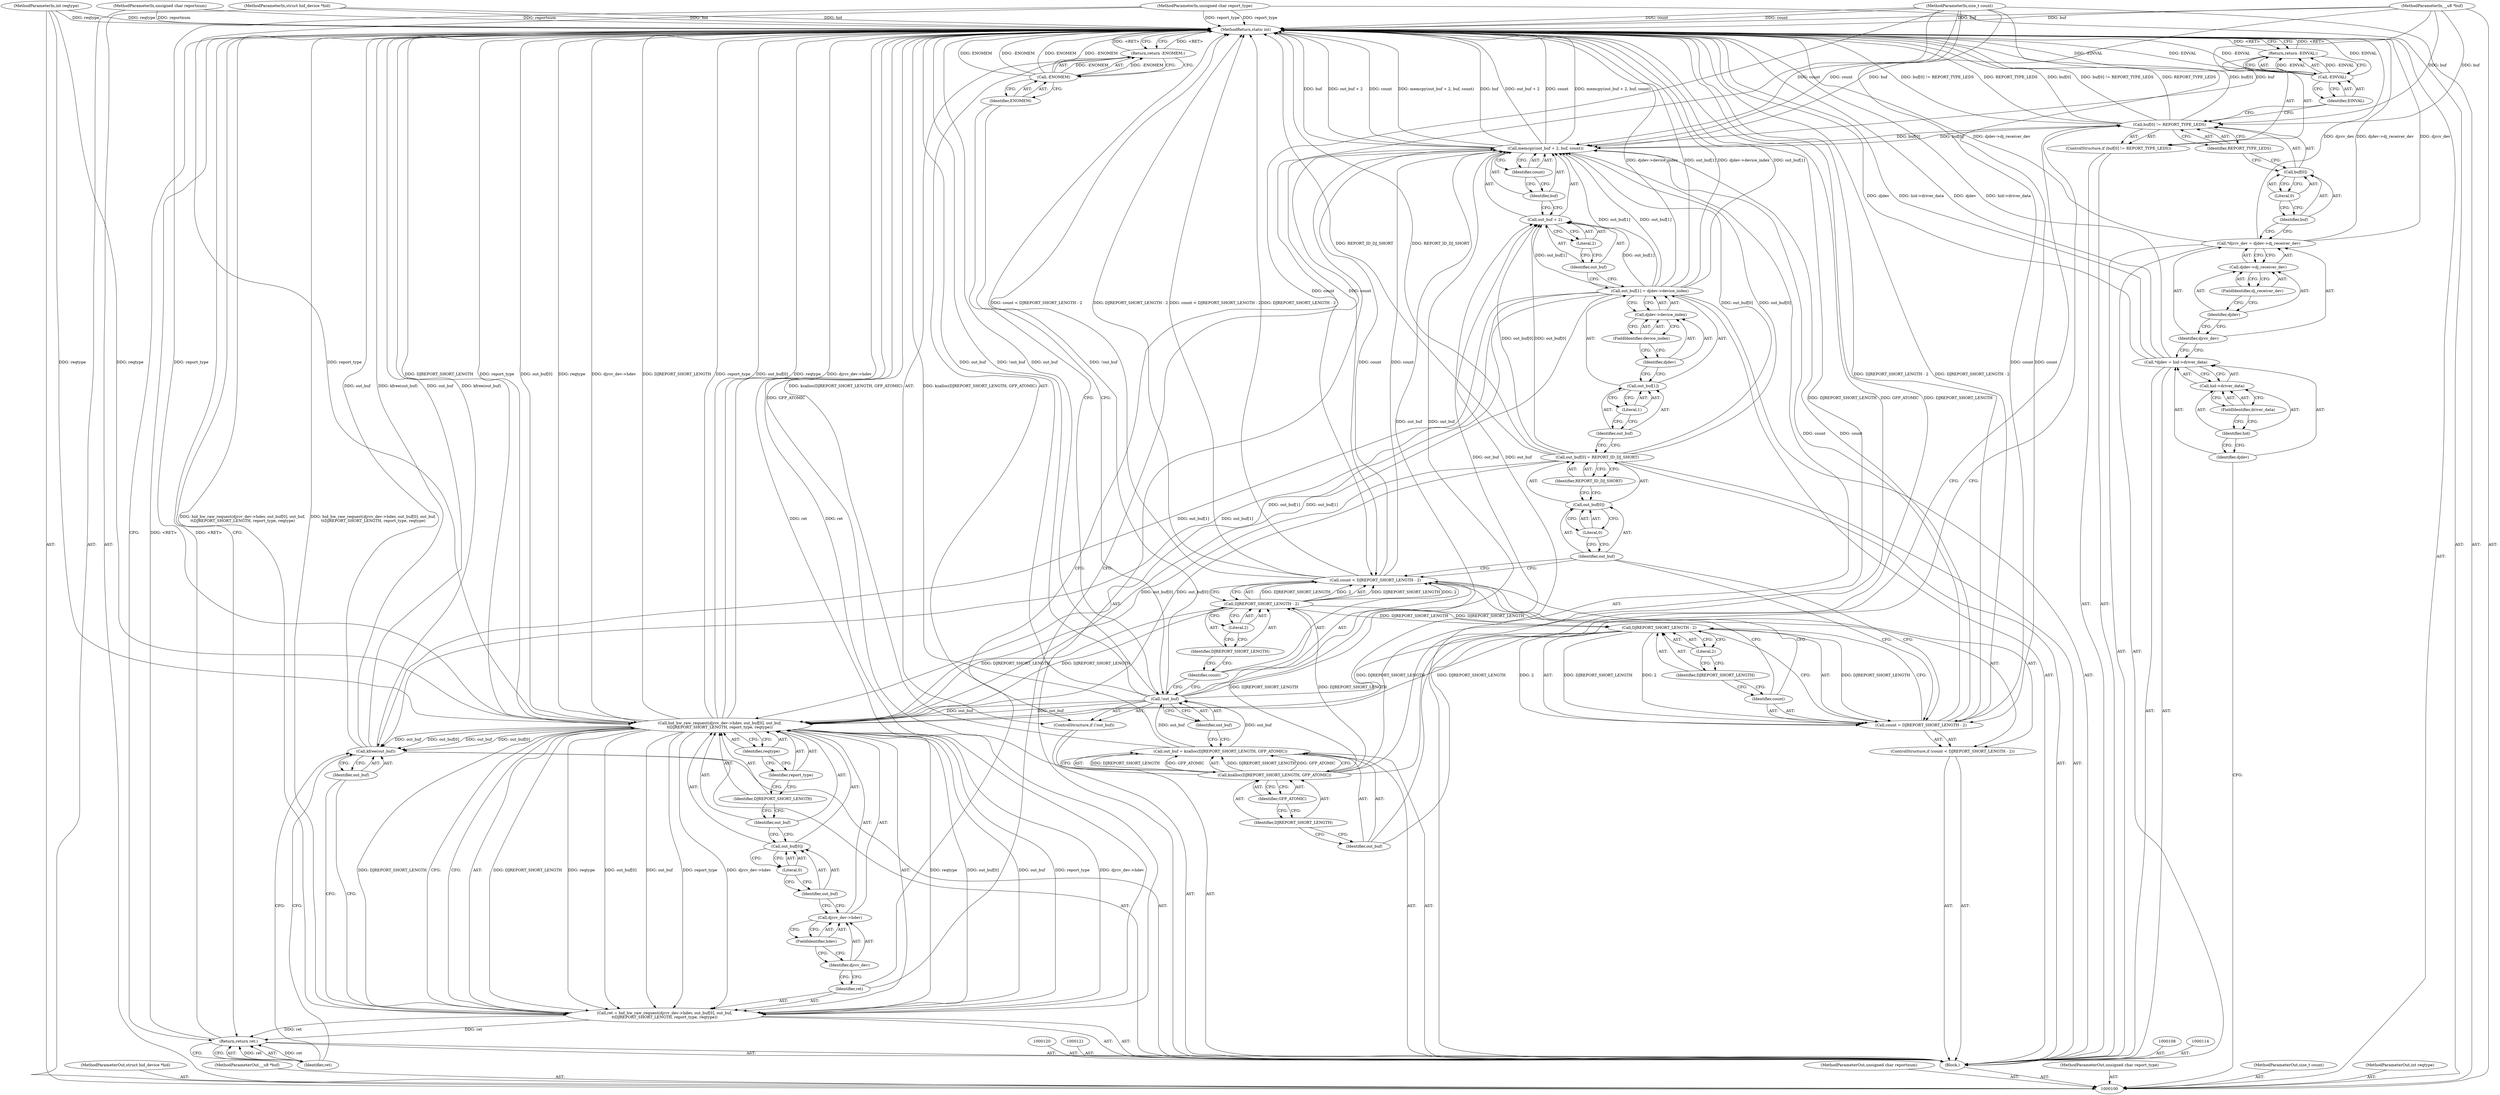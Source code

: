 digraph "1_linux_51217e69697fba92a06e07e16f55c9a52d8e8945" {
"1000188" [label="(MethodReturn,static int)"];
"1000101" [label="(MethodParameterIn,struct hid_device *hid)"];
"1000268" [label="(MethodParameterOut,struct hid_device *hid)"];
"1000122" [label="(ControlStructure,if (buf[0] != REPORT_TYPE_LEDS))"];
"1000127" [label="(Identifier,REPORT_TYPE_LEDS)"];
"1000123" [label="(Call,buf[0] != REPORT_TYPE_LEDS)"];
"1000124" [label="(Call,buf[0])"];
"1000125" [label="(Identifier,buf)"];
"1000126" [label="(Literal,0)"];
"1000130" [label="(Identifier,EINVAL)"];
"1000128" [label="(Return,return -EINVAL;)"];
"1000129" [label="(Call,-EINVAL)"];
"1000131" [label="(Call,out_buf = kzalloc(DJREPORT_SHORT_LENGTH, GFP_ATOMIC))"];
"1000132" [label="(Identifier,out_buf)"];
"1000133" [label="(Call,kzalloc(DJREPORT_SHORT_LENGTH, GFP_ATOMIC))"];
"1000134" [label="(Identifier,DJREPORT_SHORT_LENGTH)"];
"1000135" [label="(Identifier,GFP_ATOMIC)"];
"1000136" [label="(ControlStructure,if (!out_buf))"];
"1000137" [label="(Call,!out_buf)"];
"1000138" [label="(Identifier,out_buf)"];
"1000140" [label="(Call,-ENOMEM)"];
"1000141" [label="(Identifier,ENOMEM)"];
"1000139" [label="(Return,return -ENOMEM;)"];
"1000142" [label="(ControlStructure,if (count < DJREPORT_SHORT_LENGTH - 2))"];
"1000145" [label="(Call,DJREPORT_SHORT_LENGTH - 2)"];
"1000146" [label="(Identifier,DJREPORT_SHORT_LENGTH)"];
"1000147" [label="(Literal,2)"];
"1000143" [label="(Call,count < DJREPORT_SHORT_LENGTH - 2)"];
"1000144" [label="(Identifier,count)"];
"1000150" [label="(Call,DJREPORT_SHORT_LENGTH - 2)"];
"1000151" [label="(Identifier,DJREPORT_SHORT_LENGTH)"];
"1000148" [label="(Call,count = DJREPORT_SHORT_LENGTH - 2)"];
"1000149" [label="(Identifier,count)"];
"1000152" [label="(Literal,2)"];
"1000103" [label="(MethodParameterIn,__u8 *buf)"];
"1000270" [label="(MethodParameterOut,__u8 *buf)"];
"1000102" [label="(MethodParameterIn,unsigned char reportnum)"];
"1000269" [label="(MethodParameterOut,unsigned char reportnum)"];
"1000156" [label="(Literal,0)"];
"1000157" [label="(Identifier,REPORT_ID_DJ_SHORT)"];
"1000153" [label="(Call,out_buf[0] = REPORT_ID_DJ_SHORT)"];
"1000154" [label="(Call,out_buf[0])"];
"1000155" [label="(Identifier,out_buf)"];
"1000158" [label="(Call,out_buf[1] = djdev->device_index)"];
"1000159" [label="(Call,out_buf[1])"];
"1000160" [label="(Identifier,out_buf)"];
"1000162" [label="(Call,djdev->device_index)"];
"1000163" [label="(Identifier,djdev)"];
"1000164" [label="(FieldIdentifier,device_index)"];
"1000161" [label="(Literal,1)"];
"1000165" [label="(Call,memcpy(out_buf + 2, buf, count))"];
"1000168" [label="(Literal,2)"];
"1000169" [label="(Identifier,buf)"];
"1000170" [label="(Identifier,count)"];
"1000166" [label="(Call,out_buf + 2)"];
"1000167" [label="(Identifier,out_buf)"];
"1000171" [label="(Call,ret = hid_hw_raw_request(djrcv_dev->hdev, out_buf[0], out_buf,\n\t\tDJREPORT_SHORT_LENGTH, report_type, reqtype))"];
"1000172" [label="(Identifier,ret)"];
"1000174" [label="(Call,djrcv_dev->hdev)"];
"1000175" [label="(Identifier,djrcv_dev)"];
"1000176" [label="(FieldIdentifier,hdev)"];
"1000177" [label="(Call,out_buf[0])"];
"1000178" [label="(Identifier,out_buf)"];
"1000179" [label="(Literal,0)"];
"1000180" [label="(Identifier,out_buf)"];
"1000173" [label="(Call,hid_hw_raw_request(djrcv_dev->hdev, out_buf[0], out_buf,\n\t\tDJREPORT_SHORT_LENGTH, report_type, reqtype))"];
"1000181" [label="(Identifier,DJREPORT_SHORT_LENGTH)"];
"1000182" [label="(Identifier,report_type)"];
"1000183" [label="(Identifier,reqtype)"];
"1000184" [label="(Call,kfree(out_buf))"];
"1000185" [label="(Identifier,out_buf)"];
"1000186" [label="(Return,return ret;)"];
"1000187" [label="(Identifier,ret)"];
"1000105" [label="(MethodParameterIn,unsigned char report_type)"];
"1000272" [label="(MethodParameterOut,unsigned char report_type)"];
"1000104" [label="(MethodParameterIn,size_t count)"];
"1000271" [label="(MethodParameterOut,size_t count)"];
"1000106" [label="(MethodParameterIn,int reqtype)"];
"1000273" [label="(MethodParameterOut,int reqtype)"];
"1000107" [label="(Block,)"];
"1000109" [label="(Call,*djdev = hid->driver_data)"];
"1000110" [label="(Identifier,djdev)"];
"1000111" [label="(Call,hid->driver_data)"];
"1000112" [label="(Identifier,hid)"];
"1000113" [label="(FieldIdentifier,driver_data)"];
"1000115" [label="(Call,*djrcv_dev = djdev->dj_receiver_dev)"];
"1000116" [label="(Identifier,djrcv_dev)"];
"1000117" [label="(Call,djdev->dj_receiver_dev)"];
"1000118" [label="(Identifier,djdev)"];
"1000119" [label="(FieldIdentifier,dj_receiver_dev)"];
"1000188" -> "1000100"  [label="AST: "];
"1000188" -> "1000128"  [label="CFG: "];
"1000188" -> "1000139"  [label="CFG: "];
"1000188" -> "1000186"  [label="CFG: "];
"1000129" -> "1000188"  [label="DDG: EINVAL"];
"1000129" -> "1000188"  [label="DDG: -EINVAL"];
"1000171" -> "1000188"  [label="DDG: ret"];
"1000171" -> "1000188"  [label="DDG: hid_hw_raw_request(djrcv_dev->hdev, out_buf[0], out_buf,\n\t\tDJREPORT_SHORT_LENGTH, report_type, reqtype)"];
"1000184" -> "1000188"  [label="DDG: out_buf"];
"1000184" -> "1000188"  [label="DDG: kfree(out_buf)"];
"1000165" -> "1000188"  [label="DDG: buf"];
"1000165" -> "1000188"  [label="DDG: out_buf + 2"];
"1000165" -> "1000188"  [label="DDG: count"];
"1000165" -> "1000188"  [label="DDG: memcpy(out_buf + 2, buf, count)"];
"1000153" -> "1000188"  [label="DDG: REPORT_ID_DJ_SHORT"];
"1000104" -> "1000188"  [label="DDG: count"];
"1000105" -> "1000188"  [label="DDG: report_type"];
"1000173" -> "1000188"  [label="DDG: DJREPORT_SHORT_LENGTH"];
"1000173" -> "1000188"  [label="DDG: report_type"];
"1000173" -> "1000188"  [label="DDG: out_buf[0]"];
"1000173" -> "1000188"  [label="DDG: reqtype"];
"1000173" -> "1000188"  [label="DDG: djrcv_dev->hdev"];
"1000137" -> "1000188"  [label="DDG: out_buf"];
"1000137" -> "1000188"  [label="DDG: !out_buf"];
"1000158" -> "1000188"  [label="DDG: djdev->device_index"];
"1000158" -> "1000188"  [label="DDG: out_buf[1]"];
"1000115" -> "1000188"  [label="DDG: djdev->dj_receiver_dev"];
"1000115" -> "1000188"  [label="DDG: djrcv_dev"];
"1000123" -> "1000188"  [label="DDG: buf[0] != REPORT_TYPE_LEDS"];
"1000123" -> "1000188"  [label="DDG: REPORT_TYPE_LEDS"];
"1000123" -> "1000188"  [label="DDG: buf[0]"];
"1000140" -> "1000188"  [label="DDG: ENOMEM"];
"1000140" -> "1000188"  [label="DDG: -ENOMEM"];
"1000133" -> "1000188"  [label="DDG: DJREPORT_SHORT_LENGTH"];
"1000133" -> "1000188"  [label="DDG: GFP_ATOMIC"];
"1000103" -> "1000188"  [label="DDG: buf"];
"1000131" -> "1000188"  [label="DDG: kzalloc(DJREPORT_SHORT_LENGTH, GFP_ATOMIC)"];
"1000102" -> "1000188"  [label="DDG: reportnum"];
"1000101" -> "1000188"  [label="DDG: hid"];
"1000109" -> "1000188"  [label="DDG: djdev"];
"1000109" -> "1000188"  [label="DDG: hid->driver_data"];
"1000143" -> "1000188"  [label="DDG: count < DJREPORT_SHORT_LENGTH - 2"];
"1000143" -> "1000188"  [label="DDG: DJREPORT_SHORT_LENGTH - 2"];
"1000148" -> "1000188"  [label="DDG: DJREPORT_SHORT_LENGTH - 2"];
"1000106" -> "1000188"  [label="DDG: reqtype"];
"1000139" -> "1000188"  [label="DDG: <RET>"];
"1000186" -> "1000188"  [label="DDG: <RET>"];
"1000128" -> "1000188"  [label="DDG: <RET>"];
"1000101" -> "1000100"  [label="AST: "];
"1000101" -> "1000188"  [label="DDG: hid"];
"1000268" -> "1000100"  [label="AST: "];
"1000122" -> "1000107"  [label="AST: "];
"1000123" -> "1000122"  [label="AST: "];
"1000128" -> "1000122"  [label="AST: "];
"1000127" -> "1000123"  [label="AST: "];
"1000127" -> "1000124"  [label="CFG: "];
"1000123" -> "1000127"  [label="CFG: "];
"1000123" -> "1000122"  [label="AST: "];
"1000123" -> "1000127"  [label="CFG: "];
"1000124" -> "1000123"  [label="AST: "];
"1000127" -> "1000123"  [label="AST: "];
"1000130" -> "1000123"  [label="CFG: "];
"1000132" -> "1000123"  [label="CFG: "];
"1000123" -> "1000188"  [label="DDG: buf[0] != REPORT_TYPE_LEDS"];
"1000123" -> "1000188"  [label="DDG: REPORT_TYPE_LEDS"];
"1000123" -> "1000188"  [label="DDG: buf[0]"];
"1000103" -> "1000123"  [label="DDG: buf"];
"1000123" -> "1000165"  [label="DDG: buf[0]"];
"1000124" -> "1000123"  [label="AST: "];
"1000124" -> "1000126"  [label="CFG: "];
"1000125" -> "1000124"  [label="AST: "];
"1000126" -> "1000124"  [label="AST: "];
"1000127" -> "1000124"  [label="CFG: "];
"1000125" -> "1000124"  [label="AST: "];
"1000125" -> "1000115"  [label="CFG: "];
"1000126" -> "1000125"  [label="CFG: "];
"1000126" -> "1000124"  [label="AST: "];
"1000126" -> "1000125"  [label="CFG: "];
"1000124" -> "1000126"  [label="CFG: "];
"1000130" -> "1000129"  [label="AST: "];
"1000130" -> "1000123"  [label="CFG: "];
"1000129" -> "1000130"  [label="CFG: "];
"1000128" -> "1000122"  [label="AST: "];
"1000128" -> "1000129"  [label="CFG: "];
"1000129" -> "1000128"  [label="AST: "];
"1000188" -> "1000128"  [label="CFG: "];
"1000128" -> "1000188"  [label="DDG: <RET>"];
"1000129" -> "1000128"  [label="DDG: -EINVAL"];
"1000129" -> "1000128"  [label="AST: "];
"1000129" -> "1000130"  [label="CFG: "];
"1000130" -> "1000129"  [label="AST: "];
"1000128" -> "1000129"  [label="CFG: "];
"1000129" -> "1000188"  [label="DDG: EINVAL"];
"1000129" -> "1000188"  [label="DDG: -EINVAL"];
"1000129" -> "1000128"  [label="DDG: -EINVAL"];
"1000131" -> "1000107"  [label="AST: "];
"1000131" -> "1000133"  [label="CFG: "];
"1000132" -> "1000131"  [label="AST: "];
"1000133" -> "1000131"  [label="AST: "];
"1000138" -> "1000131"  [label="CFG: "];
"1000131" -> "1000188"  [label="DDG: kzalloc(DJREPORT_SHORT_LENGTH, GFP_ATOMIC)"];
"1000133" -> "1000131"  [label="DDG: DJREPORT_SHORT_LENGTH"];
"1000133" -> "1000131"  [label="DDG: GFP_ATOMIC"];
"1000131" -> "1000137"  [label="DDG: out_buf"];
"1000132" -> "1000131"  [label="AST: "];
"1000132" -> "1000123"  [label="CFG: "];
"1000134" -> "1000132"  [label="CFG: "];
"1000133" -> "1000131"  [label="AST: "];
"1000133" -> "1000135"  [label="CFG: "];
"1000134" -> "1000133"  [label="AST: "];
"1000135" -> "1000133"  [label="AST: "];
"1000131" -> "1000133"  [label="CFG: "];
"1000133" -> "1000188"  [label="DDG: DJREPORT_SHORT_LENGTH"];
"1000133" -> "1000188"  [label="DDG: GFP_ATOMIC"];
"1000133" -> "1000131"  [label="DDG: DJREPORT_SHORT_LENGTH"];
"1000133" -> "1000131"  [label="DDG: GFP_ATOMIC"];
"1000133" -> "1000145"  [label="DDG: DJREPORT_SHORT_LENGTH"];
"1000134" -> "1000133"  [label="AST: "];
"1000134" -> "1000132"  [label="CFG: "];
"1000135" -> "1000134"  [label="CFG: "];
"1000135" -> "1000133"  [label="AST: "];
"1000135" -> "1000134"  [label="CFG: "];
"1000133" -> "1000135"  [label="CFG: "];
"1000136" -> "1000107"  [label="AST: "];
"1000137" -> "1000136"  [label="AST: "];
"1000139" -> "1000136"  [label="AST: "];
"1000137" -> "1000136"  [label="AST: "];
"1000137" -> "1000138"  [label="CFG: "];
"1000138" -> "1000137"  [label="AST: "];
"1000141" -> "1000137"  [label="CFG: "];
"1000144" -> "1000137"  [label="CFG: "];
"1000137" -> "1000188"  [label="DDG: out_buf"];
"1000137" -> "1000188"  [label="DDG: !out_buf"];
"1000131" -> "1000137"  [label="DDG: out_buf"];
"1000137" -> "1000165"  [label="DDG: out_buf"];
"1000137" -> "1000166"  [label="DDG: out_buf"];
"1000137" -> "1000173"  [label="DDG: out_buf"];
"1000138" -> "1000137"  [label="AST: "];
"1000138" -> "1000131"  [label="CFG: "];
"1000137" -> "1000138"  [label="CFG: "];
"1000140" -> "1000139"  [label="AST: "];
"1000140" -> "1000141"  [label="CFG: "];
"1000141" -> "1000140"  [label="AST: "];
"1000139" -> "1000140"  [label="CFG: "];
"1000140" -> "1000188"  [label="DDG: ENOMEM"];
"1000140" -> "1000188"  [label="DDG: -ENOMEM"];
"1000140" -> "1000139"  [label="DDG: -ENOMEM"];
"1000141" -> "1000140"  [label="AST: "];
"1000141" -> "1000137"  [label="CFG: "];
"1000140" -> "1000141"  [label="CFG: "];
"1000139" -> "1000136"  [label="AST: "];
"1000139" -> "1000140"  [label="CFG: "];
"1000140" -> "1000139"  [label="AST: "];
"1000188" -> "1000139"  [label="CFG: "];
"1000139" -> "1000188"  [label="DDG: <RET>"];
"1000140" -> "1000139"  [label="DDG: -ENOMEM"];
"1000142" -> "1000107"  [label="AST: "];
"1000143" -> "1000142"  [label="AST: "];
"1000148" -> "1000142"  [label="AST: "];
"1000145" -> "1000143"  [label="AST: "];
"1000145" -> "1000147"  [label="CFG: "];
"1000146" -> "1000145"  [label="AST: "];
"1000147" -> "1000145"  [label="AST: "];
"1000143" -> "1000145"  [label="CFG: "];
"1000145" -> "1000143"  [label="DDG: DJREPORT_SHORT_LENGTH"];
"1000145" -> "1000143"  [label="DDG: 2"];
"1000133" -> "1000145"  [label="DDG: DJREPORT_SHORT_LENGTH"];
"1000145" -> "1000150"  [label="DDG: DJREPORT_SHORT_LENGTH"];
"1000145" -> "1000173"  [label="DDG: DJREPORT_SHORT_LENGTH"];
"1000146" -> "1000145"  [label="AST: "];
"1000146" -> "1000144"  [label="CFG: "];
"1000147" -> "1000146"  [label="CFG: "];
"1000147" -> "1000145"  [label="AST: "];
"1000147" -> "1000146"  [label="CFG: "];
"1000145" -> "1000147"  [label="CFG: "];
"1000143" -> "1000142"  [label="AST: "];
"1000143" -> "1000145"  [label="CFG: "];
"1000144" -> "1000143"  [label="AST: "];
"1000145" -> "1000143"  [label="AST: "];
"1000149" -> "1000143"  [label="CFG: "];
"1000155" -> "1000143"  [label="CFG: "];
"1000143" -> "1000188"  [label="DDG: count < DJREPORT_SHORT_LENGTH - 2"];
"1000143" -> "1000188"  [label="DDG: DJREPORT_SHORT_LENGTH - 2"];
"1000104" -> "1000143"  [label="DDG: count"];
"1000145" -> "1000143"  [label="DDG: DJREPORT_SHORT_LENGTH"];
"1000145" -> "1000143"  [label="DDG: 2"];
"1000143" -> "1000165"  [label="DDG: count"];
"1000144" -> "1000143"  [label="AST: "];
"1000144" -> "1000137"  [label="CFG: "];
"1000146" -> "1000144"  [label="CFG: "];
"1000150" -> "1000148"  [label="AST: "];
"1000150" -> "1000152"  [label="CFG: "];
"1000151" -> "1000150"  [label="AST: "];
"1000152" -> "1000150"  [label="AST: "];
"1000148" -> "1000150"  [label="CFG: "];
"1000150" -> "1000148"  [label="DDG: DJREPORT_SHORT_LENGTH"];
"1000150" -> "1000148"  [label="DDG: 2"];
"1000145" -> "1000150"  [label="DDG: DJREPORT_SHORT_LENGTH"];
"1000150" -> "1000173"  [label="DDG: DJREPORT_SHORT_LENGTH"];
"1000151" -> "1000150"  [label="AST: "];
"1000151" -> "1000149"  [label="CFG: "];
"1000152" -> "1000151"  [label="CFG: "];
"1000148" -> "1000142"  [label="AST: "];
"1000148" -> "1000150"  [label="CFG: "];
"1000149" -> "1000148"  [label="AST: "];
"1000150" -> "1000148"  [label="AST: "];
"1000155" -> "1000148"  [label="CFG: "];
"1000148" -> "1000188"  [label="DDG: DJREPORT_SHORT_LENGTH - 2"];
"1000150" -> "1000148"  [label="DDG: DJREPORT_SHORT_LENGTH"];
"1000150" -> "1000148"  [label="DDG: 2"];
"1000104" -> "1000148"  [label="DDG: count"];
"1000148" -> "1000165"  [label="DDG: count"];
"1000149" -> "1000148"  [label="AST: "];
"1000149" -> "1000143"  [label="CFG: "];
"1000151" -> "1000149"  [label="CFG: "];
"1000152" -> "1000150"  [label="AST: "];
"1000152" -> "1000151"  [label="CFG: "];
"1000150" -> "1000152"  [label="CFG: "];
"1000103" -> "1000100"  [label="AST: "];
"1000103" -> "1000188"  [label="DDG: buf"];
"1000103" -> "1000123"  [label="DDG: buf"];
"1000103" -> "1000165"  [label="DDG: buf"];
"1000270" -> "1000100"  [label="AST: "];
"1000102" -> "1000100"  [label="AST: "];
"1000102" -> "1000188"  [label="DDG: reportnum"];
"1000269" -> "1000100"  [label="AST: "];
"1000156" -> "1000154"  [label="AST: "];
"1000156" -> "1000155"  [label="CFG: "];
"1000154" -> "1000156"  [label="CFG: "];
"1000157" -> "1000153"  [label="AST: "];
"1000157" -> "1000154"  [label="CFG: "];
"1000153" -> "1000157"  [label="CFG: "];
"1000153" -> "1000107"  [label="AST: "];
"1000153" -> "1000157"  [label="CFG: "];
"1000154" -> "1000153"  [label="AST: "];
"1000157" -> "1000153"  [label="AST: "];
"1000160" -> "1000153"  [label="CFG: "];
"1000153" -> "1000188"  [label="DDG: REPORT_ID_DJ_SHORT"];
"1000153" -> "1000165"  [label="DDG: out_buf[0]"];
"1000153" -> "1000166"  [label="DDG: out_buf[0]"];
"1000153" -> "1000173"  [label="DDG: out_buf[0]"];
"1000154" -> "1000153"  [label="AST: "];
"1000154" -> "1000156"  [label="CFG: "];
"1000155" -> "1000154"  [label="AST: "];
"1000156" -> "1000154"  [label="AST: "];
"1000157" -> "1000154"  [label="CFG: "];
"1000155" -> "1000154"  [label="AST: "];
"1000155" -> "1000148"  [label="CFG: "];
"1000155" -> "1000143"  [label="CFG: "];
"1000156" -> "1000155"  [label="CFG: "];
"1000158" -> "1000107"  [label="AST: "];
"1000158" -> "1000162"  [label="CFG: "];
"1000159" -> "1000158"  [label="AST: "];
"1000162" -> "1000158"  [label="AST: "];
"1000167" -> "1000158"  [label="CFG: "];
"1000158" -> "1000188"  [label="DDG: djdev->device_index"];
"1000158" -> "1000188"  [label="DDG: out_buf[1]"];
"1000158" -> "1000165"  [label="DDG: out_buf[1]"];
"1000158" -> "1000166"  [label="DDG: out_buf[1]"];
"1000158" -> "1000173"  [label="DDG: out_buf[1]"];
"1000158" -> "1000184"  [label="DDG: out_buf[1]"];
"1000159" -> "1000158"  [label="AST: "];
"1000159" -> "1000161"  [label="CFG: "];
"1000160" -> "1000159"  [label="AST: "];
"1000161" -> "1000159"  [label="AST: "];
"1000163" -> "1000159"  [label="CFG: "];
"1000160" -> "1000159"  [label="AST: "];
"1000160" -> "1000153"  [label="CFG: "];
"1000161" -> "1000160"  [label="CFG: "];
"1000162" -> "1000158"  [label="AST: "];
"1000162" -> "1000164"  [label="CFG: "];
"1000163" -> "1000162"  [label="AST: "];
"1000164" -> "1000162"  [label="AST: "];
"1000158" -> "1000162"  [label="CFG: "];
"1000163" -> "1000162"  [label="AST: "];
"1000163" -> "1000159"  [label="CFG: "];
"1000164" -> "1000163"  [label="CFG: "];
"1000164" -> "1000162"  [label="AST: "];
"1000164" -> "1000163"  [label="CFG: "];
"1000162" -> "1000164"  [label="CFG: "];
"1000161" -> "1000159"  [label="AST: "];
"1000161" -> "1000160"  [label="CFG: "];
"1000159" -> "1000161"  [label="CFG: "];
"1000165" -> "1000107"  [label="AST: "];
"1000165" -> "1000170"  [label="CFG: "];
"1000166" -> "1000165"  [label="AST: "];
"1000169" -> "1000165"  [label="AST: "];
"1000170" -> "1000165"  [label="AST: "];
"1000172" -> "1000165"  [label="CFG: "];
"1000165" -> "1000188"  [label="DDG: buf"];
"1000165" -> "1000188"  [label="DDG: out_buf + 2"];
"1000165" -> "1000188"  [label="DDG: count"];
"1000165" -> "1000188"  [label="DDG: memcpy(out_buf + 2, buf, count)"];
"1000158" -> "1000165"  [label="DDG: out_buf[1]"];
"1000153" -> "1000165"  [label="DDG: out_buf[0]"];
"1000137" -> "1000165"  [label="DDG: out_buf"];
"1000123" -> "1000165"  [label="DDG: buf[0]"];
"1000103" -> "1000165"  [label="DDG: buf"];
"1000143" -> "1000165"  [label="DDG: count"];
"1000148" -> "1000165"  [label="DDG: count"];
"1000104" -> "1000165"  [label="DDG: count"];
"1000168" -> "1000166"  [label="AST: "];
"1000168" -> "1000167"  [label="CFG: "];
"1000166" -> "1000168"  [label="CFG: "];
"1000169" -> "1000165"  [label="AST: "];
"1000169" -> "1000166"  [label="CFG: "];
"1000170" -> "1000169"  [label="CFG: "];
"1000170" -> "1000165"  [label="AST: "];
"1000170" -> "1000169"  [label="CFG: "];
"1000165" -> "1000170"  [label="CFG: "];
"1000166" -> "1000165"  [label="AST: "];
"1000166" -> "1000168"  [label="CFG: "];
"1000167" -> "1000166"  [label="AST: "];
"1000168" -> "1000166"  [label="AST: "];
"1000169" -> "1000166"  [label="CFG: "];
"1000158" -> "1000166"  [label="DDG: out_buf[1]"];
"1000153" -> "1000166"  [label="DDG: out_buf[0]"];
"1000137" -> "1000166"  [label="DDG: out_buf"];
"1000167" -> "1000166"  [label="AST: "];
"1000167" -> "1000158"  [label="CFG: "];
"1000168" -> "1000167"  [label="CFG: "];
"1000171" -> "1000107"  [label="AST: "];
"1000171" -> "1000173"  [label="CFG: "];
"1000172" -> "1000171"  [label="AST: "];
"1000173" -> "1000171"  [label="AST: "];
"1000185" -> "1000171"  [label="CFG: "];
"1000171" -> "1000188"  [label="DDG: ret"];
"1000171" -> "1000188"  [label="DDG: hid_hw_raw_request(djrcv_dev->hdev, out_buf[0], out_buf,\n\t\tDJREPORT_SHORT_LENGTH, report_type, reqtype)"];
"1000173" -> "1000171"  [label="DDG: DJREPORT_SHORT_LENGTH"];
"1000173" -> "1000171"  [label="DDG: reqtype"];
"1000173" -> "1000171"  [label="DDG: out_buf[0]"];
"1000173" -> "1000171"  [label="DDG: out_buf"];
"1000173" -> "1000171"  [label="DDG: report_type"];
"1000173" -> "1000171"  [label="DDG: djrcv_dev->hdev"];
"1000171" -> "1000186"  [label="DDG: ret"];
"1000172" -> "1000171"  [label="AST: "];
"1000172" -> "1000165"  [label="CFG: "];
"1000175" -> "1000172"  [label="CFG: "];
"1000174" -> "1000173"  [label="AST: "];
"1000174" -> "1000176"  [label="CFG: "];
"1000175" -> "1000174"  [label="AST: "];
"1000176" -> "1000174"  [label="AST: "];
"1000178" -> "1000174"  [label="CFG: "];
"1000175" -> "1000174"  [label="AST: "];
"1000175" -> "1000172"  [label="CFG: "];
"1000176" -> "1000175"  [label="CFG: "];
"1000176" -> "1000174"  [label="AST: "];
"1000176" -> "1000175"  [label="CFG: "];
"1000174" -> "1000176"  [label="CFG: "];
"1000177" -> "1000173"  [label="AST: "];
"1000177" -> "1000179"  [label="CFG: "];
"1000178" -> "1000177"  [label="AST: "];
"1000179" -> "1000177"  [label="AST: "];
"1000180" -> "1000177"  [label="CFG: "];
"1000178" -> "1000177"  [label="AST: "];
"1000178" -> "1000174"  [label="CFG: "];
"1000179" -> "1000178"  [label="CFG: "];
"1000179" -> "1000177"  [label="AST: "];
"1000179" -> "1000178"  [label="CFG: "];
"1000177" -> "1000179"  [label="CFG: "];
"1000180" -> "1000173"  [label="AST: "];
"1000180" -> "1000177"  [label="CFG: "];
"1000181" -> "1000180"  [label="CFG: "];
"1000173" -> "1000171"  [label="AST: "];
"1000173" -> "1000183"  [label="CFG: "];
"1000174" -> "1000173"  [label="AST: "];
"1000177" -> "1000173"  [label="AST: "];
"1000180" -> "1000173"  [label="AST: "];
"1000181" -> "1000173"  [label="AST: "];
"1000182" -> "1000173"  [label="AST: "];
"1000183" -> "1000173"  [label="AST: "];
"1000171" -> "1000173"  [label="CFG: "];
"1000173" -> "1000188"  [label="DDG: DJREPORT_SHORT_LENGTH"];
"1000173" -> "1000188"  [label="DDG: report_type"];
"1000173" -> "1000188"  [label="DDG: out_buf[0]"];
"1000173" -> "1000188"  [label="DDG: reqtype"];
"1000173" -> "1000188"  [label="DDG: djrcv_dev->hdev"];
"1000173" -> "1000171"  [label="DDG: DJREPORT_SHORT_LENGTH"];
"1000173" -> "1000171"  [label="DDG: reqtype"];
"1000173" -> "1000171"  [label="DDG: out_buf[0]"];
"1000173" -> "1000171"  [label="DDG: out_buf"];
"1000173" -> "1000171"  [label="DDG: report_type"];
"1000173" -> "1000171"  [label="DDG: djrcv_dev->hdev"];
"1000153" -> "1000173"  [label="DDG: out_buf[0]"];
"1000158" -> "1000173"  [label="DDG: out_buf[1]"];
"1000137" -> "1000173"  [label="DDG: out_buf"];
"1000150" -> "1000173"  [label="DDG: DJREPORT_SHORT_LENGTH"];
"1000145" -> "1000173"  [label="DDG: DJREPORT_SHORT_LENGTH"];
"1000105" -> "1000173"  [label="DDG: report_type"];
"1000106" -> "1000173"  [label="DDG: reqtype"];
"1000173" -> "1000184"  [label="DDG: out_buf"];
"1000173" -> "1000184"  [label="DDG: out_buf[0]"];
"1000181" -> "1000173"  [label="AST: "];
"1000181" -> "1000180"  [label="CFG: "];
"1000182" -> "1000181"  [label="CFG: "];
"1000182" -> "1000173"  [label="AST: "];
"1000182" -> "1000181"  [label="CFG: "];
"1000183" -> "1000182"  [label="CFG: "];
"1000183" -> "1000173"  [label="AST: "];
"1000183" -> "1000182"  [label="CFG: "];
"1000173" -> "1000183"  [label="CFG: "];
"1000184" -> "1000107"  [label="AST: "];
"1000184" -> "1000185"  [label="CFG: "];
"1000185" -> "1000184"  [label="AST: "];
"1000187" -> "1000184"  [label="CFG: "];
"1000184" -> "1000188"  [label="DDG: out_buf"];
"1000184" -> "1000188"  [label="DDG: kfree(out_buf)"];
"1000158" -> "1000184"  [label="DDG: out_buf[1]"];
"1000173" -> "1000184"  [label="DDG: out_buf"];
"1000173" -> "1000184"  [label="DDG: out_buf[0]"];
"1000185" -> "1000184"  [label="AST: "];
"1000185" -> "1000171"  [label="CFG: "];
"1000184" -> "1000185"  [label="CFG: "];
"1000186" -> "1000107"  [label="AST: "];
"1000186" -> "1000187"  [label="CFG: "];
"1000187" -> "1000186"  [label="AST: "];
"1000188" -> "1000186"  [label="CFG: "];
"1000186" -> "1000188"  [label="DDG: <RET>"];
"1000187" -> "1000186"  [label="DDG: ret"];
"1000171" -> "1000186"  [label="DDG: ret"];
"1000187" -> "1000186"  [label="AST: "];
"1000187" -> "1000184"  [label="CFG: "];
"1000186" -> "1000187"  [label="CFG: "];
"1000187" -> "1000186"  [label="DDG: ret"];
"1000105" -> "1000100"  [label="AST: "];
"1000105" -> "1000188"  [label="DDG: report_type"];
"1000105" -> "1000173"  [label="DDG: report_type"];
"1000272" -> "1000100"  [label="AST: "];
"1000104" -> "1000100"  [label="AST: "];
"1000104" -> "1000188"  [label="DDG: count"];
"1000104" -> "1000143"  [label="DDG: count"];
"1000104" -> "1000148"  [label="DDG: count"];
"1000104" -> "1000165"  [label="DDG: count"];
"1000271" -> "1000100"  [label="AST: "];
"1000106" -> "1000100"  [label="AST: "];
"1000106" -> "1000188"  [label="DDG: reqtype"];
"1000106" -> "1000173"  [label="DDG: reqtype"];
"1000273" -> "1000100"  [label="AST: "];
"1000107" -> "1000100"  [label="AST: "];
"1000108" -> "1000107"  [label="AST: "];
"1000109" -> "1000107"  [label="AST: "];
"1000114" -> "1000107"  [label="AST: "];
"1000115" -> "1000107"  [label="AST: "];
"1000120" -> "1000107"  [label="AST: "];
"1000121" -> "1000107"  [label="AST: "];
"1000122" -> "1000107"  [label="AST: "];
"1000131" -> "1000107"  [label="AST: "];
"1000136" -> "1000107"  [label="AST: "];
"1000142" -> "1000107"  [label="AST: "];
"1000153" -> "1000107"  [label="AST: "];
"1000158" -> "1000107"  [label="AST: "];
"1000165" -> "1000107"  [label="AST: "];
"1000171" -> "1000107"  [label="AST: "];
"1000184" -> "1000107"  [label="AST: "];
"1000186" -> "1000107"  [label="AST: "];
"1000109" -> "1000107"  [label="AST: "];
"1000109" -> "1000111"  [label="CFG: "];
"1000110" -> "1000109"  [label="AST: "];
"1000111" -> "1000109"  [label="AST: "];
"1000116" -> "1000109"  [label="CFG: "];
"1000109" -> "1000188"  [label="DDG: djdev"];
"1000109" -> "1000188"  [label="DDG: hid->driver_data"];
"1000110" -> "1000109"  [label="AST: "];
"1000110" -> "1000100"  [label="CFG: "];
"1000112" -> "1000110"  [label="CFG: "];
"1000111" -> "1000109"  [label="AST: "];
"1000111" -> "1000113"  [label="CFG: "];
"1000112" -> "1000111"  [label="AST: "];
"1000113" -> "1000111"  [label="AST: "];
"1000109" -> "1000111"  [label="CFG: "];
"1000112" -> "1000111"  [label="AST: "];
"1000112" -> "1000110"  [label="CFG: "];
"1000113" -> "1000112"  [label="CFG: "];
"1000113" -> "1000111"  [label="AST: "];
"1000113" -> "1000112"  [label="CFG: "];
"1000111" -> "1000113"  [label="CFG: "];
"1000115" -> "1000107"  [label="AST: "];
"1000115" -> "1000117"  [label="CFG: "];
"1000116" -> "1000115"  [label="AST: "];
"1000117" -> "1000115"  [label="AST: "];
"1000125" -> "1000115"  [label="CFG: "];
"1000115" -> "1000188"  [label="DDG: djdev->dj_receiver_dev"];
"1000115" -> "1000188"  [label="DDG: djrcv_dev"];
"1000116" -> "1000115"  [label="AST: "];
"1000116" -> "1000109"  [label="CFG: "];
"1000118" -> "1000116"  [label="CFG: "];
"1000117" -> "1000115"  [label="AST: "];
"1000117" -> "1000119"  [label="CFG: "];
"1000118" -> "1000117"  [label="AST: "];
"1000119" -> "1000117"  [label="AST: "];
"1000115" -> "1000117"  [label="CFG: "];
"1000118" -> "1000117"  [label="AST: "];
"1000118" -> "1000116"  [label="CFG: "];
"1000119" -> "1000118"  [label="CFG: "];
"1000119" -> "1000117"  [label="AST: "];
"1000119" -> "1000118"  [label="CFG: "];
"1000117" -> "1000119"  [label="CFG: "];
}
